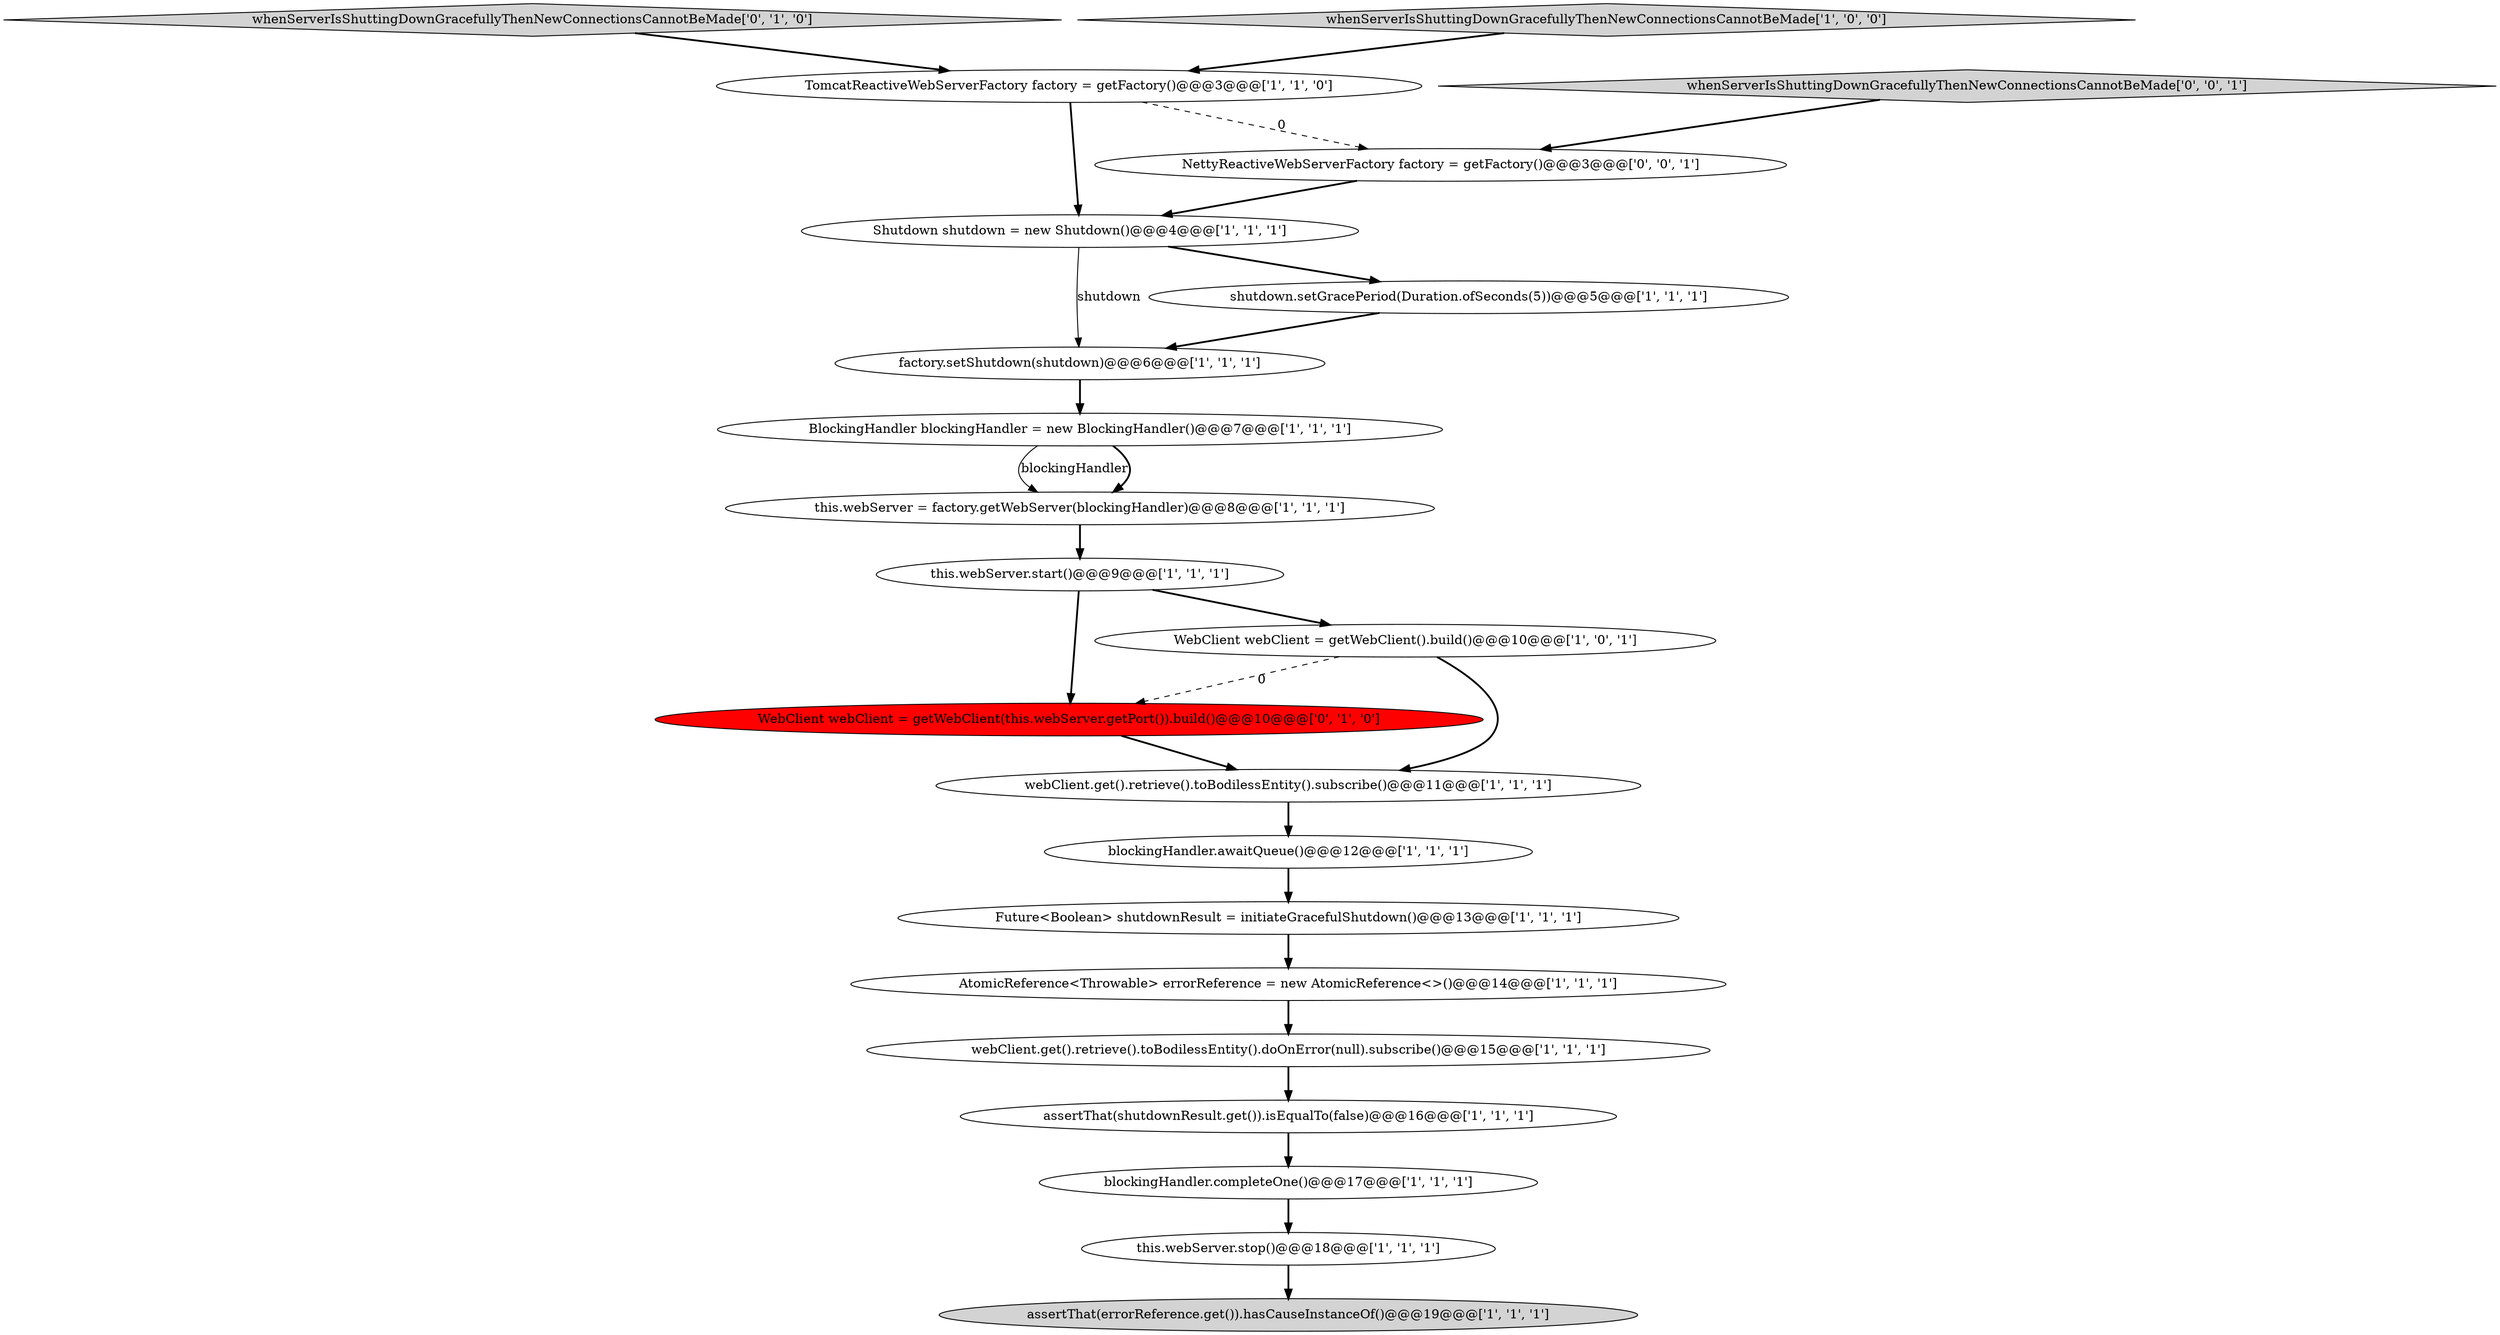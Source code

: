 digraph {
3 [style = filled, label = "this.webServer.start()@@@9@@@['1', '1', '1']", fillcolor = white, shape = ellipse image = "AAA0AAABBB1BBB"];
18 [style = filled, label = "WebClient webClient = getWebClient(this.webServer.getPort()).build()@@@10@@@['0', '1', '0']", fillcolor = red, shape = ellipse image = "AAA1AAABBB2BBB"];
21 [style = filled, label = "NettyReactiveWebServerFactory factory = getFactory()@@@3@@@['0', '0', '1']", fillcolor = white, shape = ellipse image = "AAA0AAABBB3BBB"];
1 [style = filled, label = "BlockingHandler blockingHandler = new BlockingHandler()@@@7@@@['1', '1', '1']", fillcolor = white, shape = ellipse image = "AAA0AAABBB1BBB"];
8 [style = filled, label = "webClient.get().retrieve().toBodilessEntity().doOnError(null).subscribe()@@@15@@@['1', '1', '1']", fillcolor = white, shape = ellipse image = "AAA0AAABBB1BBB"];
4 [style = filled, label = "assertThat(errorReference.get()).hasCauseInstanceOf()@@@19@@@['1', '1', '1']", fillcolor = lightgray, shape = ellipse image = "AAA0AAABBB1BBB"];
5 [style = filled, label = "TomcatReactiveWebServerFactory factory = getFactory()@@@3@@@['1', '1', '0']", fillcolor = white, shape = ellipse image = "AAA0AAABBB1BBB"];
13 [style = filled, label = "Future<Boolean> shutdownResult = initiateGracefulShutdown()@@@13@@@['1', '1', '1']", fillcolor = white, shape = ellipse image = "AAA0AAABBB1BBB"];
14 [style = filled, label = "factory.setShutdown(shutdown)@@@6@@@['1', '1', '1']", fillcolor = white, shape = ellipse image = "AAA0AAABBB1BBB"];
6 [style = filled, label = "WebClient webClient = getWebClient().build()@@@10@@@['1', '0', '1']", fillcolor = white, shape = ellipse image = "AAA0AAABBB1BBB"];
7 [style = filled, label = "blockingHandler.completeOne()@@@17@@@['1', '1', '1']", fillcolor = white, shape = ellipse image = "AAA0AAABBB1BBB"];
16 [style = filled, label = "webClient.get().retrieve().toBodilessEntity().subscribe()@@@11@@@['1', '1', '1']", fillcolor = white, shape = ellipse image = "AAA0AAABBB1BBB"];
17 [style = filled, label = "this.webServer.stop()@@@18@@@['1', '1', '1']", fillcolor = white, shape = ellipse image = "AAA0AAABBB1BBB"];
12 [style = filled, label = "blockingHandler.awaitQueue()@@@12@@@['1', '1', '1']", fillcolor = white, shape = ellipse image = "AAA0AAABBB1BBB"];
20 [style = filled, label = "whenServerIsShuttingDownGracefullyThenNewConnectionsCannotBeMade['0', '0', '1']", fillcolor = lightgray, shape = diamond image = "AAA0AAABBB3BBB"];
15 [style = filled, label = "Shutdown shutdown = new Shutdown()@@@4@@@['1', '1', '1']", fillcolor = white, shape = ellipse image = "AAA0AAABBB1BBB"];
19 [style = filled, label = "whenServerIsShuttingDownGracefullyThenNewConnectionsCannotBeMade['0', '1', '0']", fillcolor = lightgray, shape = diamond image = "AAA0AAABBB2BBB"];
9 [style = filled, label = "shutdown.setGracePeriod(Duration.ofSeconds(5))@@@5@@@['1', '1', '1']", fillcolor = white, shape = ellipse image = "AAA0AAABBB1BBB"];
11 [style = filled, label = "assertThat(shutdownResult.get()).isEqualTo(false)@@@16@@@['1', '1', '1']", fillcolor = white, shape = ellipse image = "AAA0AAABBB1BBB"];
0 [style = filled, label = "AtomicReference<Throwable> errorReference = new AtomicReference<>()@@@14@@@['1', '1', '1']", fillcolor = white, shape = ellipse image = "AAA0AAABBB1BBB"];
2 [style = filled, label = "whenServerIsShuttingDownGracefullyThenNewConnectionsCannotBeMade['1', '0', '0']", fillcolor = lightgray, shape = diamond image = "AAA0AAABBB1BBB"];
10 [style = filled, label = "this.webServer = factory.getWebServer(blockingHandler)@@@8@@@['1', '1', '1']", fillcolor = white, shape = ellipse image = "AAA0AAABBB1BBB"];
1->10 [style = solid, label="blockingHandler"];
7->17 [style = bold, label=""];
21->15 [style = bold, label=""];
15->14 [style = solid, label="shutdown"];
5->15 [style = bold, label=""];
10->3 [style = bold, label=""];
3->6 [style = bold, label=""];
14->1 [style = bold, label=""];
6->18 [style = dashed, label="0"];
3->18 [style = bold, label=""];
20->21 [style = bold, label=""];
19->5 [style = bold, label=""];
12->13 [style = bold, label=""];
15->9 [style = bold, label=""];
6->16 [style = bold, label=""];
0->8 [style = bold, label=""];
9->14 [style = bold, label=""];
5->21 [style = dashed, label="0"];
13->0 [style = bold, label=""];
1->10 [style = bold, label=""];
8->11 [style = bold, label=""];
16->12 [style = bold, label=""];
17->4 [style = bold, label=""];
11->7 [style = bold, label=""];
2->5 [style = bold, label=""];
18->16 [style = bold, label=""];
}
